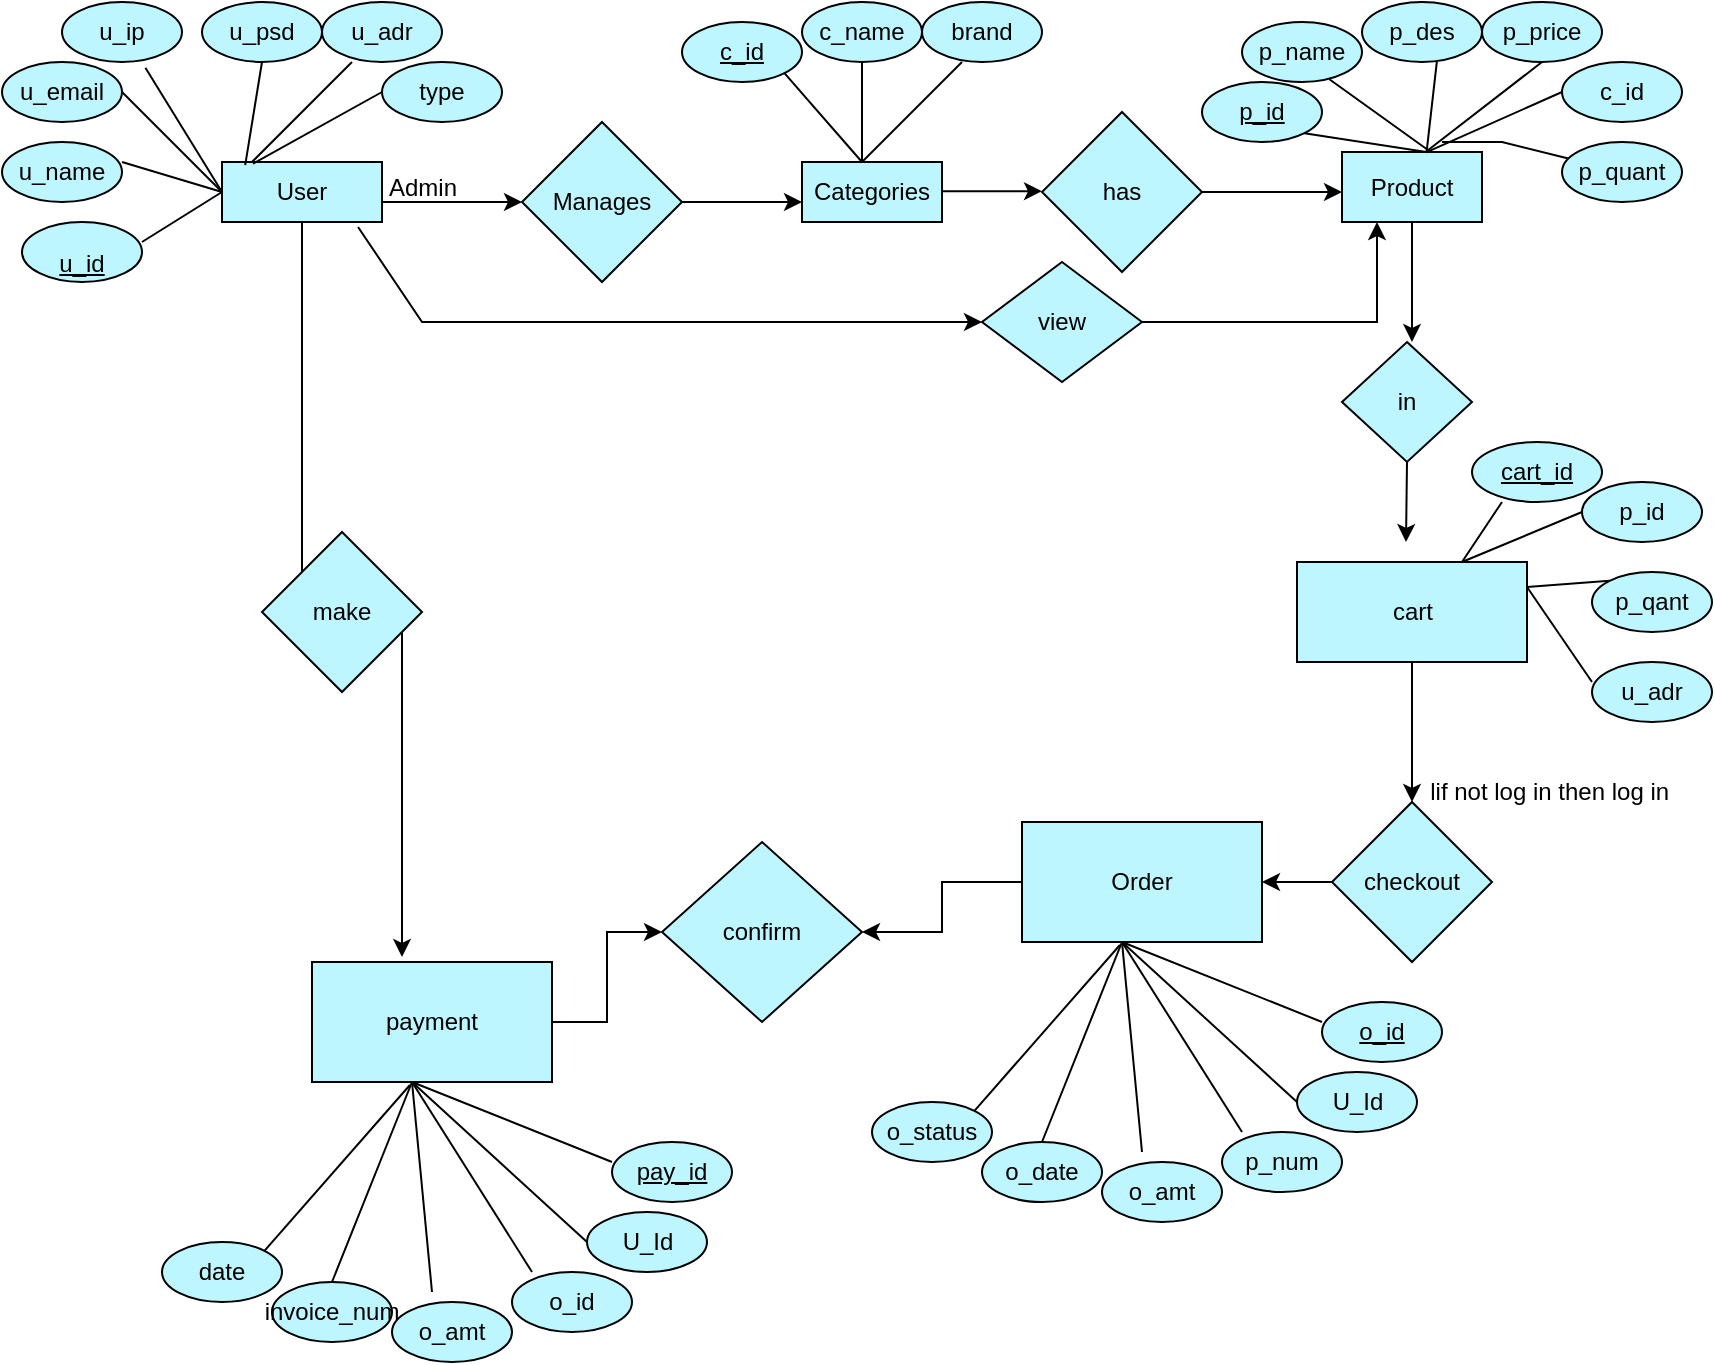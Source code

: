 <mxfile version="24.2.5" type="github">
  <diagram id="R2lEEEUBdFMjLlhIrx00" name="Page-1">
    <mxGraphModel dx="2163" dy="754" grid="1" gridSize="10" guides="1" tooltips="1" connect="1" arrows="1" fold="1" page="1" pageScale="1" pageWidth="850" pageHeight="1100" math="0" shadow="0" extFonts="Permanent Marker^https://fonts.googleapis.com/css?family=Permanent+Marker">
      <root>
        <mxCell id="0" />
        <mxCell id="1" parent="0" />
        <mxCell id="SMICs3OdVaP31qdcNFTw-10" style="edgeStyle=orthogonalEdgeStyle;rounded=0;orthogonalLoop=1;jettySize=auto;html=1;" edge="1" parent="1" source="SMICs3OdVaP31qdcNFTw-2">
          <mxGeometry relative="1" as="geometry">
            <mxPoint x="100" y="90" as="targetPoint" />
            <Array as="points">
              <mxPoint x="120" y="80" />
              <mxPoint x="120" y="80" />
            </Array>
          </mxGeometry>
        </mxCell>
        <mxCell id="SMICs3OdVaP31qdcNFTw-18" style="edgeStyle=orthogonalEdgeStyle;rounded=0;orthogonalLoop=1;jettySize=auto;html=1;" edge="1" parent="1" source="SMICs3OdVaP31qdcNFTw-2">
          <mxGeometry relative="1" as="geometry">
            <mxPoint x="100" y="95" as="targetPoint" />
            <Array as="points">
              <mxPoint x="120" y="110" />
              <mxPoint x="120" y="110" />
            </Array>
          </mxGeometry>
        </mxCell>
        <mxCell id="SMICs3OdVaP31qdcNFTw-2" value="User" style="rounded=0;whiteSpace=wrap;html=1;strokeColor=#000000;fillColor=#BDF6FF;" vertex="1" parent="1">
          <mxGeometry x="100" y="80" width="80" height="30" as="geometry" />
        </mxCell>
        <mxCell id="SMICs3OdVaP31qdcNFTw-3" value="u_email" style="ellipse;whiteSpace=wrap;html=1;strokeColor=#000000;fillColor=#BDF6FF;" vertex="1" parent="1">
          <mxGeometry x="-10" y="30" width="60" height="30" as="geometry" />
        </mxCell>
        <mxCell id="SMICs3OdVaP31qdcNFTw-4" value="u_ip" style="ellipse;whiteSpace=wrap;html=1;strokeColor=#000000;fillColor=#BDF6FF;" vertex="1" parent="1">
          <mxGeometry x="20" width="60" height="30" as="geometry" />
        </mxCell>
        <mxCell id="SMICs3OdVaP31qdcNFTw-5" value="u_psd" style="ellipse;whiteSpace=wrap;html=1;strokeColor=#000000;fillColor=#BDF6FF;" vertex="1" parent="1">
          <mxGeometry x="90" width="60" height="30" as="geometry" />
        </mxCell>
        <mxCell id="SMICs3OdVaP31qdcNFTw-6" value="u_name" style="ellipse;whiteSpace=wrap;html=1;strokeColor=#000000;fillColor=#BDF6FF;" vertex="1" parent="1">
          <mxGeometry x="-10" y="70" width="60" height="30" as="geometry" />
        </mxCell>
        <mxCell id="SMICs3OdVaP31qdcNFTw-7" value="u_adr" style="ellipse;whiteSpace=wrap;html=1;strokeColor=#000000;fillColor=#BDF6FF;" vertex="1" parent="1">
          <mxGeometry x="150" width="60" height="30" as="geometry" />
        </mxCell>
        <mxCell id="SMICs3OdVaP31qdcNFTw-8" value="&lt;u&gt;u_id&lt;/u&gt;" style="ellipse;whiteSpace=wrap;html=1;strokeColor=#000000;fillColor=#BDF6FF;verticalAlign=bottom;" vertex="1" parent="1">
          <mxGeometry y="110" width="60" height="30" as="geometry" />
        </mxCell>
        <mxCell id="SMICs3OdVaP31qdcNFTw-9" value="" style="endArrow=none;html=1;rounded=0;entryX=0;entryY=0.5;entryDx=0;entryDy=0;" edge="1" parent="1" target="SMICs3OdVaP31qdcNFTw-2">
          <mxGeometry width="50" height="50" relative="1" as="geometry">
            <mxPoint x="60" y="120" as="sourcePoint" />
            <mxPoint x="90" y="90" as="targetPoint" />
          </mxGeometry>
        </mxCell>
        <mxCell id="SMICs3OdVaP31qdcNFTw-14" value="" style="endArrow=none;html=1;rounded=0;entryX=0;entryY=0.5;entryDx=0;entryDy=0;" edge="1" parent="1" target="SMICs3OdVaP31qdcNFTw-2">
          <mxGeometry width="50" height="50" relative="1" as="geometry">
            <mxPoint x="50" y="80" as="sourcePoint" />
            <mxPoint x="100" y="110" as="targetPoint" />
            <Array as="points">
              <mxPoint x="50" y="80" />
            </Array>
          </mxGeometry>
        </mxCell>
        <mxCell id="SMICs3OdVaP31qdcNFTw-16" value="" style="endArrow=none;html=1;rounded=0;exitX=1;exitY=0.5;exitDx=0;exitDy=0;entryX=0;entryY=0.5;entryDx=0;entryDy=0;" edge="1" parent="1" source="SMICs3OdVaP31qdcNFTw-3" target="SMICs3OdVaP31qdcNFTw-2">
          <mxGeometry width="50" height="50" relative="1" as="geometry">
            <mxPoint x="100" y="60" as="sourcePoint" />
            <mxPoint x="150" y="10" as="targetPoint" />
            <Array as="points" />
          </mxGeometry>
        </mxCell>
        <mxCell id="SMICs3OdVaP31qdcNFTw-17" value="" style="endArrow=none;html=1;rounded=0;entryX=0.695;entryY=1.096;entryDx=0;entryDy=0;entryPerimeter=0;exitX=0;exitY=0.5;exitDx=0;exitDy=0;" edge="1" parent="1" source="SMICs3OdVaP31qdcNFTw-2" target="SMICs3OdVaP31qdcNFTw-4">
          <mxGeometry width="50" height="50" relative="1" as="geometry">
            <mxPoint x="90" y="90" as="sourcePoint" />
            <mxPoint x="140" y="40" as="targetPoint" />
          </mxGeometry>
        </mxCell>
        <mxCell id="SMICs3OdVaP31qdcNFTw-19" value="" style="endArrow=none;html=1;rounded=0;" edge="1" parent="1">
          <mxGeometry width="50" height="50" relative="1" as="geometry">
            <mxPoint x="115" y="80" as="sourcePoint" />
            <mxPoint x="165" y="30" as="targetPoint" />
          </mxGeometry>
        </mxCell>
        <mxCell id="SMICs3OdVaP31qdcNFTw-20" value="" style="endArrow=none;html=1;rounded=0;entryX=0.5;entryY=1;entryDx=0;entryDy=0;exitX=0.145;exitY=0.051;exitDx=0;exitDy=0;exitPerimeter=0;" edge="1" parent="1" source="SMICs3OdVaP31qdcNFTw-2" target="SMICs3OdVaP31qdcNFTw-5">
          <mxGeometry width="50" height="50" relative="1" as="geometry">
            <mxPoint x="100" y="90" as="sourcePoint" />
            <mxPoint x="140" y="40" as="targetPoint" />
          </mxGeometry>
        </mxCell>
        <mxCell id="SMICs3OdVaP31qdcNFTw-21" value="" style="endArrow=classic;html=1;rounded=0;" edge="1" parent="1">
          <mxGeometry width="50" height="50" relative="1" as="geometry">
            <mxPoint x="180" y="100" as="sourcePoint" />
            <mxPoint x="250" y="100" as="targetPoint" />
          </mxGeometry>
        </mxCell>
        <mxCell id="SMICs3OdVaP31qdcNFTw-22" value="Manages" style="rhombus;whiteSpace=wrap;html=1;fillColor=#BDF6FF;" vertex="1" parent="1">
          <mxGeometry x="250" y="60" width="80" height="80" as="geometry" />
        </mxCell>
        <mxCell id="SMICs3OdVaP31qdcNFTw-25" value="" style="endArrow=classic;html=1;rounded=0;exitX=1;exitY=0.5;exitDx=0;exitDy=0;" edge="1" parent="1" source="SMICs3OdVaP31qdcNFTw-22">
          <mxGeometry width="50" height="50" relative="1" as="geometry">
            <mxPoint x="390" y="270" as="sourcePoint" />
            <mxPoint x="390" y="100" as="targetPoint" />
          </mxGeometry>
        </mxCell>
        <mxCell id="SMICs3OdVaP31qdcNFTw-26" value="Categories" style="rounded=0;whiteSpace=wrap;html=1;fillColor=#BDF6FF;" vertex="1" parent="1">
          <mxGeometry x="390" y="80" width="70" height="30" as="geometry" />
        </mxCell>
        <mxCell id="SMICs3OdVaP31qdcNFTw-27" value="&lt;u&gt;c_id&lt;/u&gt;" style="ellipse;whiteSpace=wrap;html=1;strokeColor=#000000;fillColor=#BDF6FF;" vertex="1" parent="1">
          <mxGeometry x="330" y="10" width="60" height="30" as="geometry" />
        </mxCell>
        <mxCell id="SMICs3OdVaP31qdcNFTw-28" value="c_name" style="ellipse;whiteSpace=wrap;html=1;strokeColor=#000000;fillColor=#BDF6FF;" vertex="1" parent="1">
          <mxGeometry x="390" width="60" height="30" as="geometry" />
        </mxCell>
        <mxCell id="SMICs3OdVaP31qdcNFTw-29" value="brand" style="ellipse;whiteSpace=wrap;html=1;strokeColor=#000000;fillColor=#BDF6FF;" vertex="1" parent="1">
          <mxGeometry x="450" width="60" height="30" as="geometry" />
        </mxCell>
        <mxCell id="SMICs3OdVaP31qdcNFTw-30" value="" style="endArrow=classic;html=1;rounded=0;" edge="1" parent="1">
          <mxGeometry width="50" height="50" relative="1" as="geometry">
            <mxPoint x="460" y="94.6" as="sourcePoint" />
            <mxPoint x="510" y="94.6" as="targetPoint" />
            <Array as="points">
              <mxPoint x="460" y="94.6" />
            </Array>
          </mxGeometry>
        </mxCell>
        <mxCell id="SMICs3OdVaP31qdcNFTw-31" value="" style="endArrow=none;html=1;rounded=0;exitX=0.586;exitY=0.019;exitDx=0;exitDy=0;exitPerimeter=0;" edge="1" parent="1" source="SMICs3OdVaP31qdcNFTw-43">
          <mxGeometry width="50" height="50" relative="1" as="geometry">
            <mxPoint x="710" y="80" as="sourcePoint" />
            <mxPoint x="760" y="30" as="targetPoint" />
          </mxGeometry>
        </mxCell>
        <mxCell id="SMICs3OdVaP31qdcNFTw-32" value="" style="endArrow=none;html=1;rounded=0;entryX=0.624;entryY=0.989;entryDx=0;entryDy=0;entryPerimeter=0;exitX=0.605;exitY=-0.013;exitDx=0;exitDy=0;exitPerimeter=0;" edge="1" parent="1" source="SMICs3OdVaP31qdcNFTw-43" target="SMICs3OdVaP31qdcNFTw-48">
          <mxGeometry width="50" height="50" relative="1" as="geometry">
            <mxPoint x="680" y="80" as="sourcePoint" />
            <mxPoint x="730" y="30" as="targetPoint" />
          </mxGeometry>
        </mxCell>
        <mxCell id="SMICs3OdVaP31qdcNFTw-34" value="" style="endArrow=none;html=1;rounded=0;" edge="1" parent="1">
          <mxGeometry width="50" height="50" relative="1" as="geometry">
            <mxPoint x="420" y="80" as="sourcePoint" />
            <mxPoint x="470" y="30" as="targetPoint" />
          </mxGeometry>
        </mxCell>
        <mxCell id="SMICs3OdVaP31qdcNFTw-37" value="" style="endArrow=none;html=1;rounded=0;entryX=0.5;entryY=1;entryDx=0;entryDy=0;" edge="1" parent="1" target="SMICs3OdVaP31qdcNFTw-28">
          <mxGeometry width="50" height="50" relative="1" as="geometry">
            <mxPoint x="420" y="80" as="sourcePoint" />
            <mxPoint x="429" y="35" as="targetPoint" />
          </mxGeometry>
        </mxCell>
        <mxCell id="SMICs3OdVaP31qdcNFTw-39" value="" style="endArrow=none;html=1;rounded=0;entryX=1;entryY=1;entryDx=0;entryDy=0;" edge="1" parent="1" target="SMICs3OdVaP31qdcNFTw-27">
          <mxGeometry width="50" height="50" relative="1" as="geometry">
            <mxPoint x="420" y="80" as="sourcePoint" />
            <mxPoint x="430" y="40" as="targetPoint" />
          </mxGeometry>
        </mxCell>
        <mxCell id="SMICs3OdVaP31qdcNFTw-40" value="has" style="rhombus;whiteSpace=wrap;html=1;fillColor=#BDF6FF;" vertex="1" parent="1">
          <mxGeometry x="510" y="55" width="80" height="80" as="geometry" />
        </mxCell>
        <mxCell id="SMICs3OdVaP31qdcNFTw-42" value="" style="endArrow=classic;html=1;rounded=0;exitX=1;exitY=0.5;exitDx=0;exitDy=0;" edge="1" parent="1" source="SMICs3OdVaP31qdcNFTw-40">
          <mxGeometry width="50" height="50" relative="1" as="geometry">
            <mxPoint x="390" y="270" as="sourcePoint" />
            <mxPoint x="660" y="95" as="targetPoint" />
            <Array as="points" />
          </mxGeometry>
        </mxCell>
        <mxCell id="SMICs3OdVaP31qdcNFTw-127" style="edgeStyle=orthogonalEdgeStyle;rounded=0;orthogonalLoop=1;jettySize=auto;html=1;" edge="1" parent="1" source="SMICs3OdVaP31qdcNFTw-43">
          <mxGeometry relative="1" as="geometry">
            <mxPoint x="695" y="170" as="targetPoint" />
          </mxGeometry>
        </mxCell>
        <mxCell id="SMICs3OdVaP31qdcNFTw-43" value="Product" style="rounded=0;whiteSpace=wrap;html=1;fillColor=#BDF6FF;" vertex="1" parent="1">
          <mxGeometry x="660" y="75" width="70" height="35" as="geometry" />
        </mxCell>
        <mxCell id="SMICs3OdVaP31qdcNFTw-44" value="type" style="ellipse;whiteSpace=wrap;html=1;strokeColor=#000000;fillColor=#BDF6FF;" vertex="1" parent="1">
          <mxGeometry x="180" y="30" width="60" height="30" as="geometry" />
        </mxCell>
        <mxCell id="SMICs3OdVaP31qdcNFTw-45" value="" style="endArrow=none;html=1;rounded=0;entryX=0;entryY=0.5;entryDx=0;entryDy=0;exitX=0.193;exitY=0.029;exitDx=0;exitDy=0;exitPerimeter=0;" edge="1" parent="1" source="SMICs3OdVaP31qdcNFTw-2" target="SMICs3OdVaP31qdcNFTw-44">
          <mxGeometry width="50" height="50" relative="1" as="geometry">
            <mxPoint x="125" y="90" as="sourcePoint" />
            <mxPoint x="175" y="40" as="targetPoint" />
          </mxGeometry>
        </mxCell>
        <mxCell id="SMICs3OdVaP31qdcNFTw-46" value="&lt;u&gt;p_id&lt;/u&gt;" style="ellipse;whiteSpace=wrap;html=1;strokeColor=#000000;fillColor=#BDF6FF;" vertex="1" parent="1">
          <mxGeometry x="590" y="40" width="60" height="30" as="geometry" />
        </mxCell>
        <mxCell id="SMICs3OdVaP31qdcNFTw-47" value="p_name" style="ellipse;whiteSpace=wrap;html=1;strokeColor=#000000;fillColor=#BDF6FF;" vertex="1" parent="1">
          <mxGeometry x="610" y="10" width="60" height="30" as="geometry" />
        </mxCell>
        <mxCell id="SMICs3OdVaP31qdcNFTw-48" value="p_des" style="ellipse;whiteSpace=wrap;html=1;strokeColor=#000000;fillColor=#BDF6FF;" vertex="1" parent="1">
          <mxGeometry x="670" width="60" height="30" as="geometry" />
        </mxCell>
        <mxCell id="SMICs3OdVaP31qdcNFTw-53" value="p_price" style="ellipse;whiteSpace=wrap;html=1;strokeColor=#000000;fillColor=#BDF6FF;" vertex="1" parent="1">
          <mxGeometry x="730" width="60" height="30" as="geometry" />
        </mxCell>
        <mxCell id="SMICs3OdVaP31qdcNFTw-54" value="c_id" style="ellipse;whiteSpace=wrap;html=1;strokeColor=#000000;fillColor=#BDF6FF;" vertex="1" parent="1">
          <mxGeometry x="770" y="30" width="60" height="30" as="geometry" />
        </mxCell>
        <mxCell id="SMICs3OdVaP31qdcNFTw-55" value="p_quant" style="ellipse;whiteSpace=wrap;html=1;strokeColor=#000000;fillColor=#BDF6FF;" vertex="1" parent="1">
          <mxGeometry x="770" y="70" width="60" height="30" as="geometry" />
        </mxCell>
        <mxCell id="SMICs3OdVaP31qdcNFTw-56" value="" style="endArrow=none;html=1;rounded=0;exitX=1;exitY=1;exitDx=0;exitDy=0;entryX=0.614;entryY=0.003;entryDx=0;entryDy=0;entryPerimeter=0;" edge="1" parent="1" source="SMICs3OdVaP31qdcNFTw-46" target="SMICs3OdVaP31qdcNFTw-43">
          <mxGeometry width="50" height="50" relative="1" as="geometry">
            <mxPoint x="640" y="90" as="sourcePoint" />
            <mxPoint x="690" y="40" as="targetPoint" />
          </mxGeometry>
        </mxCell>
        <mxCell id="SMICs3OdVaP31qdcNFTw-57" value="" style="endArrow=none;html=1;rounded=0;exitX=0.728;exitY=0.955;exitDx=0;exitDy=0;exitPerimeter=0;entryX=0.614;entryY=-0.029;entryDx=0;entryDy=0;entryPerimeter=0;" edge="1" parent="1" source="SMICs3OdVaP31qdcNFTw-47" target="SMICs3OdVaP31qdcNFTw-43">
          <mxGeometry width="50" height="50" relative="1" as="geometry">
            <mxPoint x="650" y="80" as="sourcePoint" />
            <mxPoint x="700" y="70" as="targetPoint" />
            <Array as="points" />
          </mxGeometry>
        </mxCell>
        <mxCell id="SMICs3OdVaP31qdcNFTw-59" value="" style="endArrow=none;html=1;rounded=0;" edge="1" parent="1" target="SMICs3OdVaP31qdcNFTw-55">
          <mxGeometry width="50" height="50" relative="1" as="geometry">
            <mxPoint x="710" y="70" as="sourcePoint" />
            <mxPoint x="770" y="40" as="targetPoint" />
            <Array as="points">
              <mxPoint x="740" y="70" />
            </Array>
          </mxGeometry>
        </mxCell>
        <mxCell id="SMICs3OdVaP31qdcNFTw-60" value="" style="endArrow=none;html=1;rounded=0;entryX=0;entryY=0.5;entryDx=0;entryDy=0;exitX=0.605;exitY=0.003;exitDx=0;exitDy=0;exitPerimeter=0;" edge="1" parent="1" source="SMICs3OdVaP31qdcNFTw-43" target="SMICs3OdVaP31qdcNFTw-54">
          <mxGeometry width="50" height="50" relative="1" as="geometry">
            <mxPoint x="710" y="90" as="sourcePoint" />
            <mxPoint x="760" y="40" as="targetPoint" />
          </mxGeometry>
        </mxCell>
        <mxCell id="SMICs3OdVaP31qdcNFTw-61" value="Admin" style="text;html=1;align=center;verticalAlign=middle;resizable=0;points=[];autosize=1;strokeColor=none;fillColor=none;" vertex="1" parent="1">
          <mxGeometry x="170" y="78" width="60" height="30" as="geometry" />
        </mxCell>
        <mxCell id="SMICs3OdVaP31qdcNFTw-122" value="" style="endArrow=classic;html=1;rounded=0;exitX=-0.033;exitY=1.15;exitDx=0;exitDy=0;exitPerimeter=0;" edge="1" parent="1" source="SMICs3OdVaP31qdcNFTw-61">
          <mxGeometry width="50" height="50" relative="1" as="geometry">
            <mxPoint x="170" y="160" as="sourcePoint" />
            <mxPoint x="480" y="160" as="targetPoint" />
            <Array as="points">
              <mxPoint x="200" y="160" />
            </Array>
          </mxGeometry>
        </mxCell>
        <mxCell id="SMICs3OdVaP31qdcNFTw-126" style="edgeStyle=orthogonalEdgeStyle;rounded=0;orthogonalLoop=1;jettySize=auto;html=1;exitX=1;exitY=0.5;exitDx=0;exitDy=0;entryX=0.25;entryY=1;entryDx=0;entryDy=0;" edge="1" parent="1" source="SMICs3OdVaP31qdcNFTw-123" target="SMICs3OdVaP31qdcNFTw-43">
          <mxGeometry relative="1" as="geometry" />
        </mxCell>
        <mxCell id="SMICs3OdVaP31qdcNFTw-123" value="view" style="rhombus;whiteSpace=wrap;html=1;fillColor=#BDF6FF;" vertex="1" parent="1">
          <mxGeometry x="480" y="130" width="80" height="60" as="geometry" />
        </mxCell>
        <mxCell id="SMICs3OdVaP31qdcNFTw-128" value="in" style="rhombus;whiteSpace=wrap;html=1;fillColor=#BDF6FF;" vertex="1" parent="1">
          <mxGeometry x="660" y="170" width="65" height="60" as="geometry" />
        </mxCell>
        <mxCell id="SMICs3OdVaP31qdcNFTw-147" style="edgeStyle=orthogonalEdgeStyle;rounded=0;orthogonalLoop=1;jettySize=auto;html=1;" edge="1" parent="1" source="SMICs3OdVaP31qdcNFTw-129">
          <mxGeometry relative="1" as="geometry">
            <mxPoint x="695" y="400" as="targetPoint" />
          </mxGeometry>
        </mxCell>
        <mxCell id="SMICs3OdVaP31qdcNFTw-129" value="cart" style="rounded=0;whiteSpace=wrap;html=1;fillColor=#BDF6FF;" vertex="1" parent="1">
          <mxGeometry x="637.5" y="280" width="115" height="50" as="geometry" />
        </mxCell>
        <mxCell id="SMICs3OdVaP31qdcNFTw-133" style="edgeStyle=orthogonalEdgeStyle;rounded=0;orthogonalLoop=1;jettySize=auto;html=1;exitX=0.5;exitY=1;exitDx=0;exitDy=0;" edge="1" parent="1" source="SMICs3OdVaP31qdcNFTw-128">
          <mxGeometry relative="1" as="geometry">
            <mxPoint x="692" y="270" as="targetPoint" />
          </mxGeometry>
        </mxCell>
        <mxCell id="SMICs3OdVaP31qdcNFTw-134" value="&lt;u&gt;cart_id&lt;/u&gt;" style="ellipse;whiteSpace=wrap;html=1;strokeColor=#000000;fillColor=#BDF6FF;" vertex="1" parent="1">
          <mxGeometry x="725" y="220" width="65" height="30" as="geometry" />
        </mxCell>
        <mxCell id="SMICs3OdVaP31qdcNFTw-135" value="p_id" style="ellipse;whiteSpace=wrap;html=1;strokeColor=#000000;fillColor=#BDF6FF;" vertex="1" parent="1">
          <mxGeometry x="780" y="240" width="60" height="30" as="geometry" />
        </mxCell>
        <mxCell id="SMICs3OdVaP31qdcNFTw-136" value="p_qant" style="ellipse;whiteSpace=wrap;html=1;strokeColor=#000000;fillColor=#BDF6FF;" vertex="1" parent="1">
          <mxGeometry x="785" y="285" width="60" height="30" as="geometry" />
        </mxCell>
        <mxCell id="SMICs3OdVaP31qdcNFTw-137" value="u_adr" style="ellipse;whiteSpace=wrap;html=1;strokeColor=#000000;fillColor=#BDF6FF;" vertex="1" parent="1">
          <mxGeometry x="785" y="330" width="60" height="30" as="geometry" />
        </mxCell>
        <mxCell id="SMICs3OdVaP31qdcNFTw-140" value="" style="endArrow=none;html=1;rounded=0;" edge="1" parent="1">
          <mxGeometry width="50" height="50" relative="1" as="geometry">
            <mxPoint x="720" y="280" as="sourcePoint" />
            <mxPoint x="740" y="250" as="targetPoint" />
          </mxGeometry>
        </mxCell>
        <mxCell id="SMICs3OdVaP31qdcNFTw-141" value="" style="endArrow=none;html=1;rounded=0;entryX=0;entryY=0.5;entryDx=0;entryDy=0;" edge="1" parent="1" target="SMICs3OdVaP31qdcNFTw-135">
          <mxGeometry width="50" height="50" relative="1" as="geometry">
            <mxPoint x="720" y="280" as="sourcePoint" />
            <mxPoint x="770" y="230" as="targetPoint" />
          </mxGeometry>
        </mxCell>
        <mxCell id="SMICs3OdVaP31qdcNFTw-144" value="" style="endArrow=none;html=1;rounded=0;entryX=0;entryY=0;entryDx=0;entryDy=0;exitX=1;exitY=0.25;exitDx=0;exitDy=0;" edge="1" parent="1" source="SMICs3OdVaP31qdcNFTw-129" target="SMICs3OdVaP31qdcNFTw-136">
          <mxGeometry width="50" height="50" relative="1" as="geometry">
            <mxPoint x="720" y="285" as="sourcePoint" />
            <mxPoint x="770" y="235" as="targetPoint" />
          </mxGeometry>
        </mxCell>
        <mxCell id="SMICs3OdVaP31qdcNFTw-146" value="" style="endArrow=none;html=1;rounded=0;exitX=1;exitY=0.25;exitDx=0;exitDy=0;" edge="1" parent="1" source="SMICs3OdVaP31qdcNFTw-129">
          <mxGeometry width="50" height="50" relative="1" as="geometry">
            <mxPoint x="735" y="390" as="sourcePoint" />
            <mxPoint x="785" y="340" as="targetPoint" />
          </mxGeometry>
        </mxCell>
        <mxCell id="SMICs3OdVaP31qdcNFTw-149" style="edgeStyle=orthogonalEdgeStyle;rounded=0;orthogonalLoop=1;jettySize=auto;html=1;exitX=0;exitY=0.5;exitDx=0;exitDy=0;" edge="1" parent="1" source="SMICs3OdVaP31qdcNFTw-148">
          <mxGeometry relative="1" as="geometry">
            <mxPoint x="620" y="439.75" as="targetPoint" />
          </mxGeometry>
        </mxCell>
        <mxCell id="SMICs3OdVaP31qdcNFTw-148" value="checkout" style="rhombus;whiteSpace=wrap;html=1;align=center;fillColor=#BDF6FF;" vertex="1" parent="1">
          <mxGeometry x="655" y="400" width="80" height="80" as="geometry" />
        </mxCell>
        <mxCell id="SMICs3OdVaP31qdcNFTw-186" style="edgeStyle=orthogonalEdgeStyle;rounded=0;orthogonalLoop=1;jettySize=auto;html=1;exitX=0;exitY=0.5;exitDx=0;exitDy=0;" edge="1" parent="1" source="SMICs3OdVaP31qdcNFTw-151" target="SMICs3OdVaP31qdcNFTw-183">
          <mxGeometry relative="1" as="geometry">
            <mxPoint x="410" y="460" as="targetPoint" />
          </mxGeometry>
        </mxCell>
        <mxCell id="SMICs3OdVaP31qdcNFTw-151" value="Order" style="rounded=0;whiteSpace=wrap;html=1;fillColor=#BDF6FF;" vertex="1" parent="1">
          <mxGeometry x="500" y="410" width="120" height="60" as="geometry" />
        </mxCell>
        <mxCell id="SMICs3OdVaP31qdcNFTw-153" value="&lt;u&gt;o_id&lt;/u&gt;" style="ellipse;whiteSpace=wrap;html=1;strokeColor=#000000;fillColor=#BDF6FF;" vertex="1" parent="1">
          <mxGeometry x="650" y="500" width="60" height="30" as="geometry" />
        </mxCell>
        <mxCell id="SMICs3OdVaP31qdcNFTw-154" value="U_Id" style="ellipse;whiteSpace=wrap;html=1;strokeColor=#000000;fillColor=#BDF6FF;" vertex="1" parent="1">
          <mxGeometry x="637.5" y="535" width="60" height="30" as="geometry" />
        </mxCell>
        <mxCell id="SMICs3OdVaP31qdcNFTw-155" value="p_num" style="ellipse;whiteSpace=wrap;html=1;strokeColor=#000000;fillColor=#BDF6FF;" vertex="1" parent="1">
          <mxGeometry x="600" y="565" width="60" height="30" as="geometry" />
        </mxCell>
        <mxCell id="SMICs3OdVaP31qdcNFTw-156" value="o_amt" style="ellipse;whiteSpace=wrap;html=1;strokeColor=#000000;fillColor=#BDF6FF;" vertex="1" parent="1">
          <mxGeometry x="540" y="580" width="60" height="30" as="geometry" />
        </mxCell>
        <mxCell id="SMICs3OdVaP31qdcNFTw-157" value="o_date" style="ellipse;whiteSpace=wrap;html=1;strokeColor=#000000;fillColor=#BDF6FF;" vertex="1" parent="1">
          <mxGeometry x="480" y="570" width="60" height="30" as="geometry" />
        </mxCell>
        <mxCell id="SMICs3OdVaP31qdcNFTw-158" value="o_status" style="ellipse;whiteSpace=wrap;html=1;strokeColor=#000000;fillColor=#BDF6FF;" vertex="1" parent="1">
          <mxGeometry x="425" y="550" width="60" height="30" as="geometry" />
        </mxCell>
        <mxCell id="SMICs3OdVaP31qdcNFTw-159" value="" style="endArrow=none;html=1;rounded=0;exitX=1;exitY=0;exitDx=0;exitDy=0;entryX=0.408;entryY=1.025;entryDx=0;entryDy=0;entryPerimeter=0;" edge="1" parent="1" source="SMICs3OdVaP31qdcNFTw-158" target="SMICs3OdVaP31qdcNFTw-151">
          <mxGeometry width="50" height="50" relative="1" as="geometry">
            <mxPoint x="485" y="530" as="sourcePoint" />
            <mxPoint x="535" y="480" as="targetPoint" />
          </mxGeometry>
        </mxCell>
        <mxCell id="SMICs3OdVaP31qdcNFTw-160" value="" style="endArrow=none;html=1;rounded=0;exitX=0.5;exitY=0;exitDx=0;exitDy=0;" edge="1" parent="1" source="SMICs3OdVaP31qdcNFTw-157">
          <mxGeometry width="50" height="50" relative="1" as="geometry">
            <mxPoint x="525" y="550" as="sourcePoint" />
            <mxPoint x="550" y="470" as="targetPoint" />
          </mxGeometry>
        </mxCell>
        <mxCell id="SMICs3OdVaP31qdcNFTw-161" value="" style="endArrow=none;html=1;rounded=0;" edge="1" parent="1">
          <mxGeometry width="50" height="50" relative="1" as="geometry">
            <mxPoint x="560" y="575" as="sourcePoint" />
            <mxPoint x="550" y="470" as="targetPoint" />
          </mxGeometry>
        </mxCell>
        <mxCell id="SMICs3OdVaP31qdcNFTw-162" value="" style="endArrow=none;html=1;rounded=0;" edge="1" parent="1">
          <mxGeometry width="50" height="50" relative="1" as="geometry">
            <mxPoint x="610" y="565" as="sourcePoint" />
            <mxPoint x="550" y="470" as="targetPoint" />
          </mxGeometry>
        </mxCell>
        <mxCell id="SMICs3OdVaP31qdcNFTw-164" value="" style="endArrow=none;html=1;rounded=0;" edge="1" parent="1">
          <mxGeometry width="50" height="50" relative="1" as="geometry">
            <mxPoint x="637.5" y="550" as="sourcePoint" />
            <mxPoint x="550" y="470" as="targetPoint" />
          </mxGeometry>
        </mxCell>
        <mxCell id="SMICs3OdVaP31qdcNFTw-165" value="" style="endArrow=none;html=1;rounded=0;" edge="1" parent="1">
          <mxGeometry width="50" height="50" relative="1" as="geometry">
            <mxPoint x="650" y="510" as="sourcePoint" />
            <mxPoint x="550" y="470" as="targetPoint" />
          </mxGeometry>
        </mxCell>
        <mxCell id="SMICs3OdVaP31qdcNFTw-166" value="lif not log in then log in&amp;nbsp;" style="text;html=1;align=center;verticalAlign=middle;resizable=0;points=[];autosize=1;strokeColor=none;fillColor=none;" vertex="1" parent="1">
          <mxGeometry x="690" y="380" width="150" height="30" as="geometry" />
        </mxCell>
        <mxCell id="SMICs3OdVaP31qdcNFTw-182" style="edgeStyle=orthogonalEdgeStyle;rounded=0;orthogonalLoop=1;jettySize=auto;html=1;exitX=1;exitY=0.5;exitDx=0;exitDy=0;" edge="1" parent="1" source="SMICs3OdVaP31qdcNFTw-168" target="SMICs3OdVaP31qdcNFTw-183">
          <mxGeometry relative="1" as="geometry">
            <mxPoint x="360" y="460" as="targetPoint" />
          </mxGeometry>
        </mxCell>
        <mxCell id="SMICs3OdVaP31qdcNFTw-168" value="payment" style="rounded=0;whiteSpace=wrap;html=1;fillColor=#BDF6FF;" vertex="1" parent="1">
          <mxGeometry x="145" y="480" width="120" height="60" as="geometry" />
        </mxCell>
        <mxCell id="SMICs3OdVaP31qdcNFTw-169" value="&lt;u&gt;pay_id&lt;/u&gt;" style="ellipse;whiteSpace=wrap;html=1;strokeColor=#000000;fillColor=#BDF6FF;" vertex="1" parent="1">
          <mxGeometry x="295" y="570" width="60" height="30" as="geometry" />
        </mxCell>
        <mxCell id="SMICs3OdVaP31qdcNFTw-170" value="U_Id" style="ellipse;whiteSpace=wrap;html=1;strokeColor=#000000;fillColor=#BDF6FF;" vertex="1" parent="1">
          <mxGeometry x="282.5" y="605" width="60" height="30" as="geometry" />
        </mxCell>
        <mxCell id="SMICs3OdVaP31qdcNFTw-171" value="o_id" style="ellipse;whiteSpace=wrap;html=1;strokeColor=#000000;fillColor=#BDF6FF;" vertex="1" parent="1">
          <mxGeometry x="245" y="635" width="60" height="30" as="geometry" />
        </mxCell>
        <mxCell id="SMICs3OdVaP31qdcNFTw-172" value="o_amt" style="ellipse;whiteSpace=wrap;html=1;strokeColor=#000000;fillColor=#BDF6FF;" vertex="1" parent="1">
          <mxGeometry x="185" y="650" width="60" height="30" as="geometry" />
        </mxCell>
        <mxCell id="SMICs3OdVaP31qdcNFTw-173" value="invoice_num" style="ellipse;whiteSpace=wrap;html=1;strokeColor=#000000;fillColor=#BDF6FF;" vertex="1" parent="1">
          <mxGeometry x="125" y="640" width="60" height="30" as="geometry" />
        </mxCell>
        <mxCell id="SMICs3OdVaP31qdcNFTw-174" value="date" style="ellipse;whiteSpace=wrap;html=1;strokeColor=#000000;fillColor=#BDF6FF;" vertex="1" parent="1">
          <mxGeometry x="70" y="620" width="60" height="30" as="geometry" />
        </mxCell>
        <mxCell id="SMICs3OdVaP31qdcNFTw-175" value="" style="endArrow=none;html=1;rounded=0;exitX=1;exitY=0;exitDx=0;exitDy=0;entryX=0.408;entryY=1.025;entryDx=0;entryDy=0;entryPerimeter=0;" edge="1" parent="1" source="SMICs3OdVaP31qdcNFTw-174" target="SMICs3OdVaP31qdcNFTw-168">
          <mxGeometry width="50" height="50" relative="1" as="geometry">
            <mxPoint x="130" y="600" as="sourcePoint" />
            <mxPoint x="180" y="550" as="targetPoint" />
          </mxGeometry>
        </mxCell>
        <mxCell id="SMICs3OdVaP31qdcNFTw-176" value="" style="endArrow=none;html=1;rounded=0;exitX=0.5;exitY=0;exitDx=0;exitDy=0;" edge="1" parent="1" source="SMICs3OdVaP31qdcNFTw-173">
          <mxGeometry width="50" height="50" relative="1" as="geometry">
            <mxPoint x="170" y="620" as="sourcePoint" />
            <mxPoint x="195" y="540" as="targetPoint" />
          </mxGeometry>
        </mxCell>
        <mxCell id="SMICs3OdVaP31qdcNFTw-177" value="" style="endArrow=none;html=1;rounded=0;" edge="1" parent="1">
          <mxGeometry width="50" height="50" relative="1" as="geometry">
            <mxPoint x="205" y="645" as="sourcePoint" />
            <mxPoint x="195" y="540" as="targetPoint" />
          </mxGeometry>
        </mxCell>
        <mxCell id="SMICs3OdVaP31qdcNFTw-178" value="" style="endArrow=none;html=1;rounded=0;" edge="1" parent="1">
          <mxGeometry width="50" height="50" relative="1" as="geometry">
            <mxPoint x="255" y="635" as="sourcePoint" />
            <mxPoint x="195" y="540" as="targetPoint" />
          </mxGeometry>
        </mxCell>
        <mxCell id="SMICs3OdVaP31qdcNFTw-179" value="" style="endArrow=none;html=1;rounded=0;" edge="1" parent="1">
          <mxGeometry width="50" height="50" relative="1" as="geometry">
            <mxPoint x="282.5" y="620" as="sourcePoint" />
            <mxPoint x="195" y="540" as="targetPoint" />
          </mxGeometry>
        </mxCell>
        <mxCell id="SMICs3OdVaP31qdcNFTw-180" value="" style="endArrow=none;html=1;rounded=0;" edge="1" parent="1">
          <mxGeometry width="50" height="50" relative="1" as="geometry">
            <mxPoint x="295" y="580" as="sourcePoint" />
            <mxPoint x="195" y="540" as="targetPoint" />
          </mxGeometry>
        </mxCell>
        <mxCell id="SMICs3OdVaP31qdcNFTw-181" style="edgeStyle=orthogonalEdgeStyle;rounded=0;orthogonalLoop=1;jettySize=auto;html=1;exitX=0.5;exitY=1;exitDx=0;exitDy=0;entryX=0.375;entryY=-0.042;entryDx=0;entryDy=0;entryPerimeter=0;" edge="1" parent="1" source="SMICs3OdVaP31qdcNFTw-2" target="SMICs3OdVaP31qdcNFTw-168">
          <mxGeometry relative="1" as="geometry" />
        </mxCell>
        <mxCell id="SMICs3OdVaP31qdcNFTw-183" value="confirm" style="rhombus;whiteSpace=wrap;html=1;fillColor=#BDF6FF;" vertex="1" parent="1">
          <mxGeometry x="320" y="420" width="100" height="90" as="geometry" />
        </mxCell>
        <mxCell id="SMICs3OdVaP31qdcNFTw-184" value="make" style="rhombus;whiteSpace=wrap;html=1;fillColor=#BDF6FF;" vertex="1" parent="1">
          <mxGeometry x="120" y="265" width="80" height="80" as="geometry" />
        </mxCell>
      </root>
    </mxGraphModel>
  </diagram>
</mxfile>
